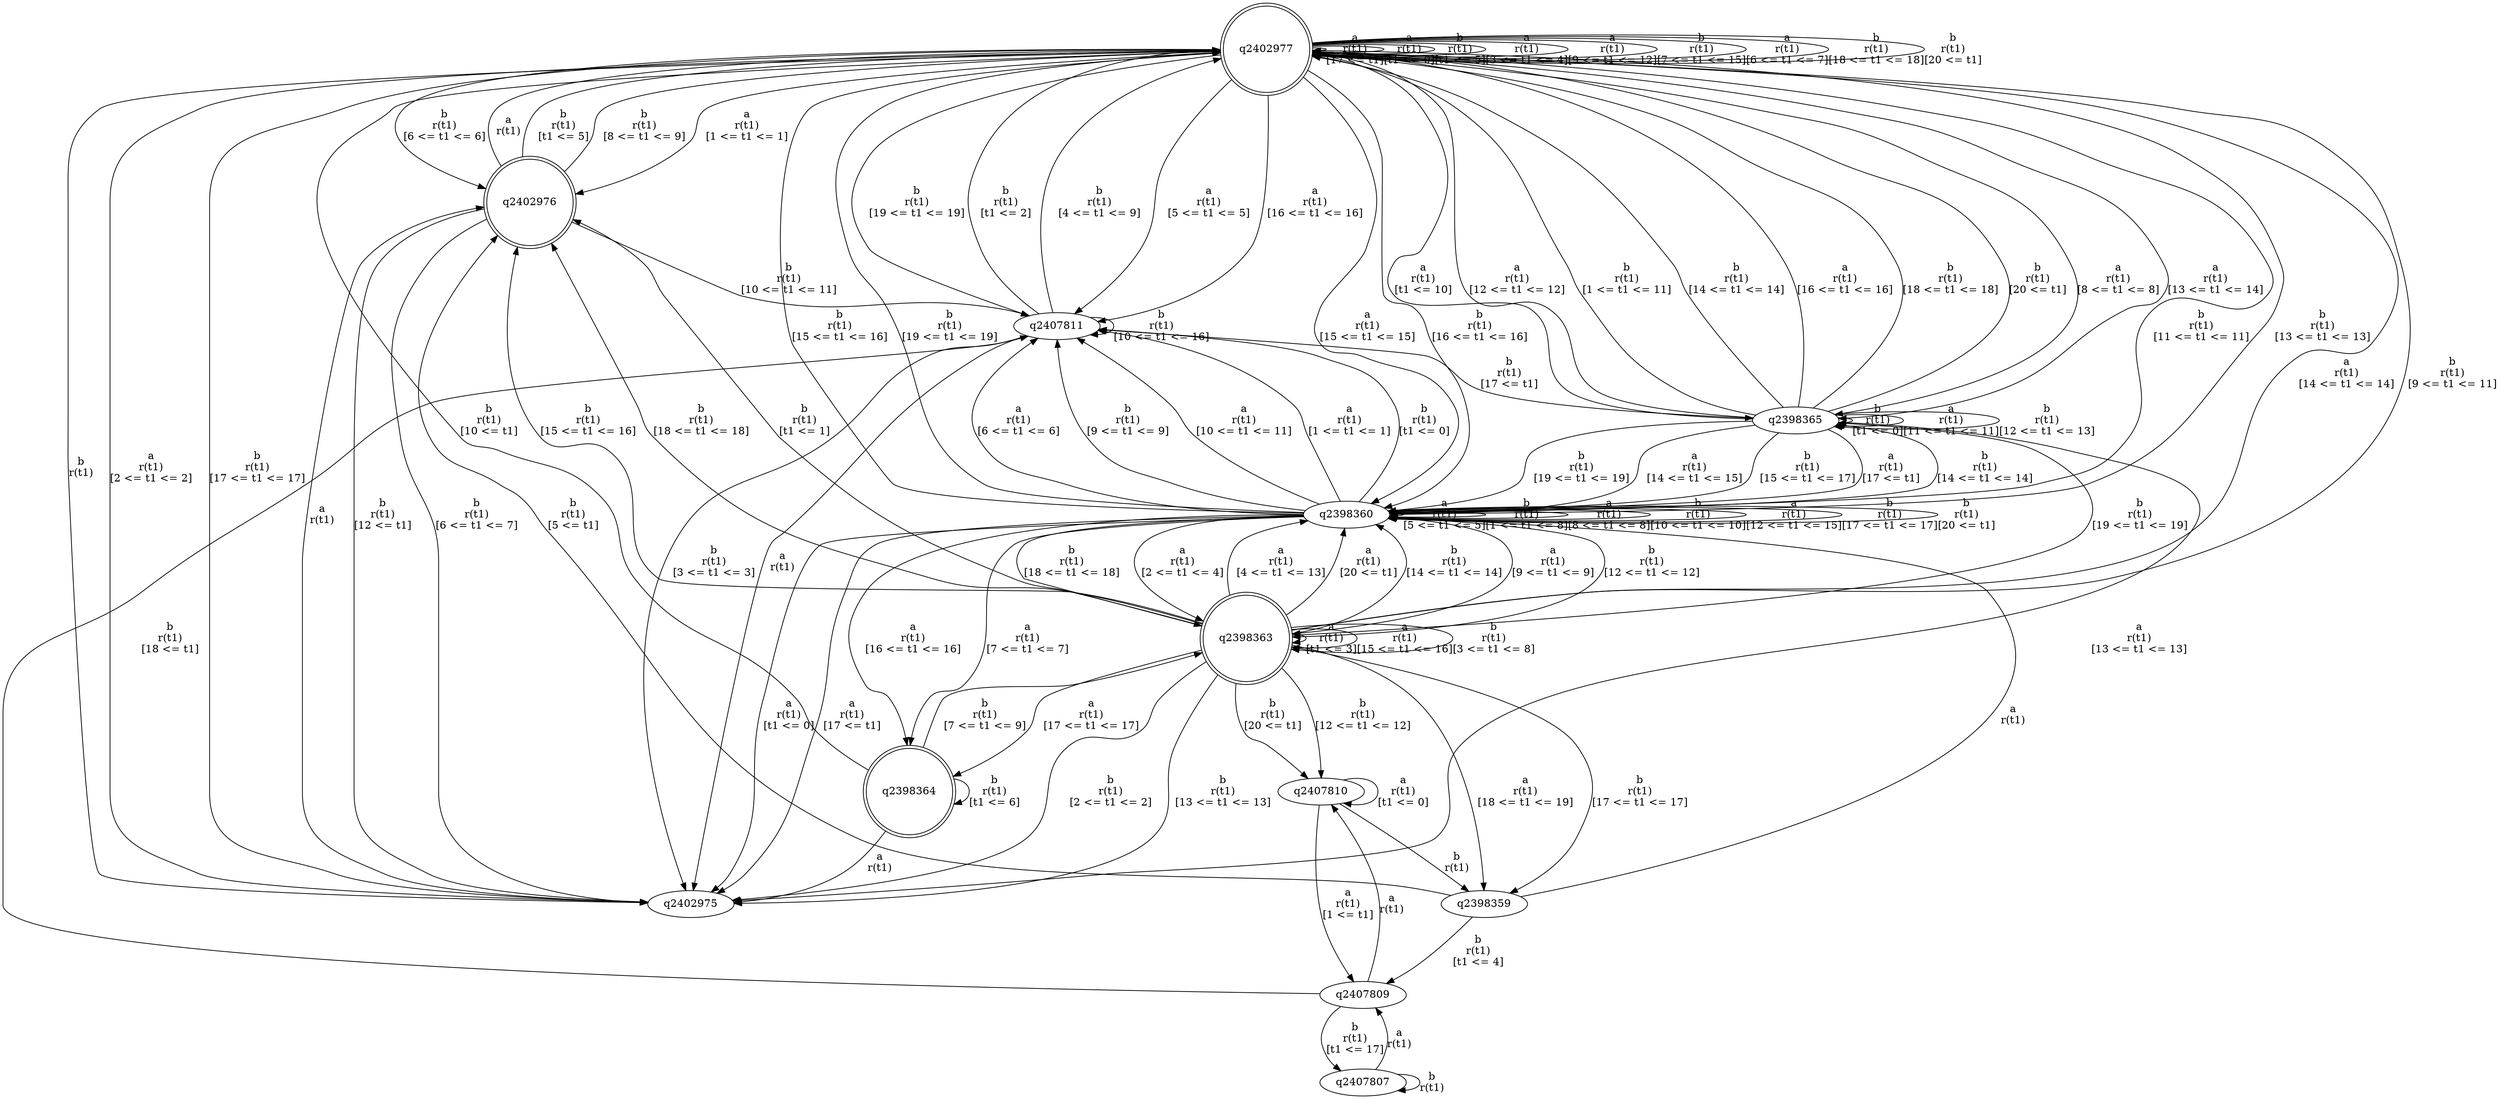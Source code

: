 digraph "tests_1/test78/solution101/solution_verwer" {
	q2402977[label=q2402977 shape=doublecircle]
	q2402976[label=q2402976 shape=doublecircle]
	q2402975[label=q2402975]
	q2407811[label=q2407811]
	q2398365[label=q2398365]
	q2398360[label=q2398360]
	q2398364[label=q2398364 shape=doublecircle]
	q2398363[label=q2398363 shape=doublecircle]
	q2398359[label=q2398359]
	q2407809[label=q2407809]
	q2407810[label=q2407810]
	q2407807[label=q2407807]
	q2402977 -> q2402977[label="a\nr(t1)\n[17 <= t1]"]
	q2402977 -> q2402977[label="a\nr(t1)\n[t1 <= 0]"]
	q2402977 -> q2402976[label="a\nr(t1)\n[1 <= t1 <= 1]"]
	q2402976 -> q2402977[label="a\nr(t1)\n"]
	q2402976 -> q2402975[label="b\nr(t1)\n[12 <= t1]"]
	q2402975 -> q2402977[label="b\nr(t1)\n"]
	q2402975 -> q2402976[label="a\nr(t1)\n"]
	q2402976 -> q2402977[label="b\nr(t1)\n[t1 <= 5]"]
	q2402976 -> q2402975[label="b\nr(t1)\n[6 <= t1 <= 7]"]
	q2402976 -> q2402977[label="b\nr(t1)\n[8 <= t1 <= 9]"]
	q2402976 -> q2407811[label="b\nr(t1)\n[10 <= t1 <= 11]"]
	q2407811 -> q2402975[label="a\nr(t1)\n"]
	q2407811 -> q2402977[label="b\nr(t1)\n[t1 <= 2]"]
	q2407811 -> q2402975[label="b\nr(t1)\n[3 <= t1 <= 3]"]
	q2407811 -> q2402977[label="b\nr(t1)\n[4 <= t1 <= 9]"]
	q2407811 -> q2398365[label="b\nr(t1)\n[17 <= t1]"]
	q2398365 -> q2398365[label="b\nr(t1)\n[t1 <= 0]"]
	q2398365 -> q2402977[label="a\nr(t1)\n[t1 <= 10]"]
	q2398365 -> q2398365[label="a\nr(t1)\n[11 <= t1 <= 11]"]
	q2398365 -> q2402977[label="a\nr(t1)\n[12 <= t1 <= 12]"]
	q2398365 -> q2402975[label="a\nr(t1)\n[13 <= t1 <= 13]"]
	q2398365 -> q2402977[label="b\nr(t1)\n[1 <= t1 <= 11]"]
	q2398365 -> q2398365[label="b\nr(t1)\n[12 <= t1 <= 13]"]
	q2398365 -> q2402977[label="b\nr(t1)\n[14 <= t1 <= 14]"]
	q2398365 -> q2402977[label="a\nr(t1)\n[16 <= t1 <= 16]"]
	q2398365 -> q2402977[label="b\nr(t1)\n[18 <= t1 <= 18]"]
	q2398365 -> q2398360[label="b\nr(t1)\n[19 <= t1 <= 19]"]
	q2398360 -> q2407811[label="b\nr(t1)\n[t1 <= 0]"]
	q2398360 -> q2402975[label="a\nr(t1)\n[t1 <= 0]"]
	q2398360 -> q2398360[label="a\nr(t1)\n[5 <= t1 <= 5]"]
	q2398360 -> q2407811[label="a\nr(t1)\n[6 <= t1 <= 6]"]
	q2398360 -> q2398360[label="b\nr(t1)\n[1 <= t1 <= 8]"]
	q2398360 -> q2398364[label="a\nr(t1)\n[7 <= t1 <= 7]"]
	q2398364 -> q2402975[label="a\nr(t1)\n"]
	q2398364 -> q2398364[label="b\nr(t1)\n[t1 <= 6]"]
	q2398364 -> q2398363[label="b\nr(t1)\n[7 <= t1 <= 9]"]
	q2398363 -> q2398363[label="a\nr(t1)\n[t1 <= 3]"]
	q2398363 -> q2402976[label="b\nr(t1)\n[t1 <= 1]"]
	q2398363 -> q2398360[label="a\nr(t1)\n[4 <= t1 <= 13]"]
	q2398363 -> q2402975[label="b\nr(t1)\n[2 <= t1 <= 2]"]
	q2398363 -> q2402977[label="a\nr(t1)\n[14 <= t1 <= 14]"]
	q2398363 -> q2398363[label="a\nr(t1)\n[15 <= t1 <= 16]"]
	q2398363 -> q2398363[label="b\nr(t1)\n[3 <= t1 <= 8]"]
	q2398363 -> q2398364[label="a\nr(t1)\n[17 <= t1 <= 17]"]
	q2398363 -> q2402977[label="b\nr(t1)\n[9 <= t1 <= 11]"]
	q2398363 -> q2398359[label="a\nr(t1)\n[18 <= t1 <= 19]"]
	q2398359 -> q2398360[label="a\nr(t1)\n"]
	q2398359 -> q2407809[label="b\nr(t1)\n[t1 <= 4]"]
	q2407809 -> q2407810[label="a\nr(t1)\n"]
	q2407810 -> q2398359[label="b\nr(t1)\n"]
	q2407810 -> q2407810[label="a\nr(t1)\n[t1 <= 0]"]
	q2407810 -> q2407809[label="a\nr(t1)\n[1 <= t1]"]
	q2407809 -> q2407807[label="b\nr(t1)\n[t1 <= 17]"]
	q2407807 -> q2407807[label="b\nr(t1)\n"]
	q2407807 -> q2407809[label="a\nr(t1)\n"]
	q2407809 -> q2407811[label="b\nr(t1)\n[18 <= t1]"]
	q2398359 -> q2402976[label="b\nr(t1)\n[5 <= t1]"]
	q2398363 -> q2398360[label="a\nr(t1)\n[20 <= t1]"]
	q2398363 -> q2407810[label="b\nr(t1)\n[12 <= t1 <= 12]"]
	q2398363 -> q2402975[label="b\nr(t1)\n[13 <= t1 <= 13]"]
	q2398363 -> q2398360[label="b\nr(t1)\n[14 <= t1 <= 14]"]
	q2398363 -> q2402976[label="b\nr(t1)\n[15 <= t1 <= 16]"]
	q2398363 -> q2398359[label="b\nr(t1)\n[17 <= t1 <= 17]"]
	q2398363 -> q2402976[label="b\nr(t1)\n[18 <= t1 <= 18]"]
	q2398363 -> q2398365[label="b\nr(t1)\n[19 <= t1 <= 19]"]
	q2398363 -> q2407810[label="b\nr(t1)\n[20 <= t1]"]
	q2398364 -> q2402977[label="b\nr(t1)\n[10 <= t1]"]
	q2398360 -> q2407811[label="b\nr(t1)\n[9 <= t1 <= 9]"]
	q2398360 -> q2398360[label="a\nr(t1)\n[8 <= t1 <= 8]"]
	q2398360 -> q2398360[label="b\nr(t1)\n[10 <= t1 <= 10]"]
	q2398360 -> q2398363[label="a\nr(t1)\n[9 <= t1 <= 9]"]
	q2398360 -> q2402977[label="b\nr(t1)\n[11 <= t1 <= 11]"]
	q2398360 -> q2407811[label="a\nr(t1)\n[10 <= t1 <= 11]"]
	q2398360 -> q2398363[label="b\nr(t1)\n[12 <= t1 <= 12]"]
	q2398360 -> q2398360[label="a\nr(t1)\n[12 <= t1 <= 15]"]
	q2398360 -> q2402977[label="b\nr(t1)\n[13 <= t1 <= 13]"]
	q2398360 -> q2398364[label="a\nr(t1)\n[16 <= t1 <= 16]"]
	q2398360 -> q2402975[label="a\nr(t1)\n[17 <= t1]"]
	q2398360 -> q2398365[label="b\nr(t1)\n[14 <= t1 <= 14]"]
	q2398360 -> q2402977[label="b\nr(t1)\n[15 <= t1 <= 16]"]
	q2398360 -> q2398360[label="b\nr(t1)\n[17 <= t1 <= 17]"]
	q2398360 -> q2398363[label="b\nr(t1)\n[18 <= t1 <= 18]"]
	q2398360 -> q2402977[label="b\nr(t1)\n[19 <= t1 <= 19]"]
	q2398360 -> q2398360[label="b\nr(t1)\n[20 <= t1]"]
	q2398360 -> q2407811[label="a\nr(t1)\n[1 <= t1 <= 1]"]
	q2398360 -> q2398363[label="a\nr(t1)\n[2 <= t1 <= 4]"]
	q2398365 -> q2402977[label="b\nr(t1)\n[20 <= t1]"]
	q2398365 -> q2398360[label="a\nr(t1)\n[14 <= t1 <= 15]"]
	q2398365 -> q2398360[label="b\nr(t1)\n[15 <= t1 <= 17]"]
	q2398365 -> q2398360[label="a\nr(t1)\n[17 <= t1]"]
	q2407811 -> q2407811[label="b\nr(t1)\n[10 <= t1 <= 16]"]
	q2402977 -> q2402975[label="a\nr(t1)\n[2 <= t1 <= 2]"]
	q2402977 -> q2407811[label="a\nr(t1)\n[5 <= t1 <= 5]"]
	q2402977 -> q2402976[label="b\nr(t1)\n[6 <= t1 <= 6]"]
	q2402977 -> q2402977[label="b\nr(t1)\n[t1 <= 5]"]
	q2402977 -> q2398365[label="a\nr(t1)\n[8 <= t1 <= 8]"]
	q2402977 -> q2402977[label="a\nr(t1)\n[3 <= t1 <= 4]"]
	q2402977 -> q2398360[label="a\nr(t1)\n[15 <= t1 <= 15]"]
	q2402977 -> q2407811[label="a\nr(t1)\n[16 <= t1 <= 16]"]
	q2402977 -> q2402977[label="a\nr(t1)\n[9 <= t1 <= 12]"]
	q2402977 -> q2402977[label="b\nr(t1)\n[7 <= t1 <= 15]"]
	q2402977 -> q2402977[label="a\nr(t1)\n[6 <= t1 <= 7]"]
	q2402977 -> q2398360[label="b\nr(t1)\n[16 <= t1 <= 16]"]
	q2402977 -> q2402975[label="b\nr(t1)\n[17 <= t1 <= 17]"]
	q2402977 -> q2402977[label="b\nr(t1)\n[18 <= t1 <= 18]"]
	q2402977 -> q2407811[label="b\nr(t1)\n[19 <= t1 <= 19]"]
	q2402977 -> q2402977[label="b\nr(t1)\n[20 <= t1]"]
	q2402977 -> q2398365[label="a\nr(t1)\n[13 <= t1 <= 14]"]
}
